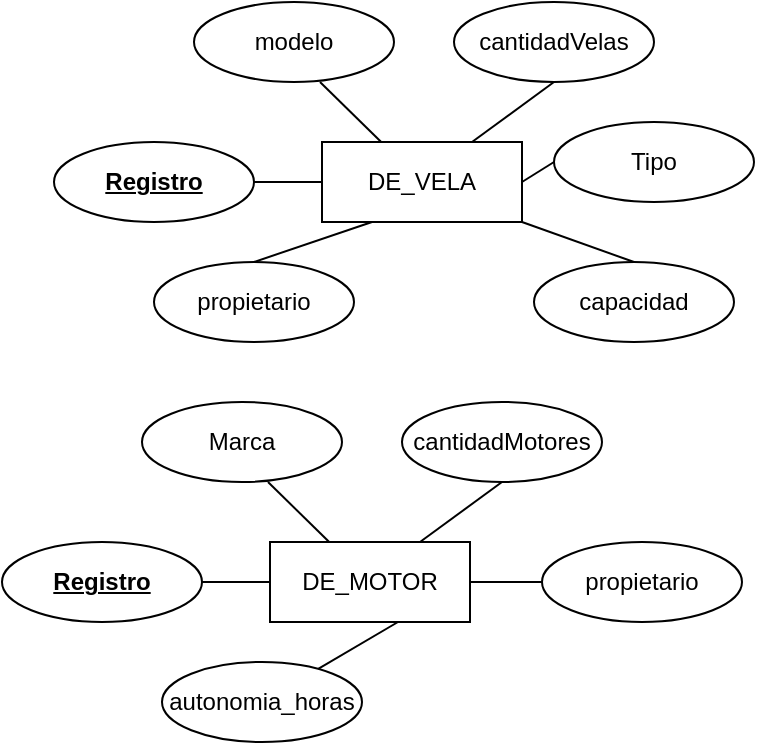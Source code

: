 <mxfile version="15.0.0" type="github">
  <diagram id="twxR4VmU_WuDXmo_dy3A" name="Page-1">
    <mxGraphModel dx="868" dy="450" grid="1" gridSize="10" guides="1" tooltips="1" connect="1" arrows="1" fold="1" page="1" pageScale="1" pageWidth="827" pageHeight="1169" math="0" shadow="0">
      <root>
        <mxCell id="0" />
        <mxCell id="1" parent="0" />
        <mxCell id="ple-v1WZlG0ZhlbVwZn7-19" value="" style="group" vertex="1" connectable="0" parent="1">
          <mxGeometry x="90" y="130" width="350" height="170" as="geometry" />
        </mxCell>
        <mxCell id="ple-v1WZlG0ZhlbVwZn7-1" value="DE_VELA" style="whiteSpace=wrap;html=1;align=center;" vertex="1" parent="ple-v1WZlG0ZhlbVwZn7-19">
          <mxGeometry x="134" y="70" width="100" height="40" as="geometry" />
        </mxCell>
        <mxCell id="ple-v1WZlG0ZhlbVwZn7-2" value="&lt;u&gt;&lt;b&gt;Registro&lt;/b&gt;&lt;/u&gt;" style="ellipse;whiteSpace=wrap;html=1;align=center;" vertex="1" parent="ple-v1WZlG0ZhlbVwZn7-19">
          <mxGeometry y="70" width="100" height="40" as="geometry" />
        </mxCell>
        <mxCell id="ple-v1WZlG0ZhlbVwZn7-3" value="modelo" style="ellipse;whiteSpace=wrap;html=1;align=center;" vertex="1" parent="ple-v1WZlG0ZhlbVwZn7-19">
          <mxGeometry x="70" width="100" height="40" as="geometry" />
        </mxCell>
        <mxCell id="ple-v1WZlG0ZhlbVwZn7-4" value="cantidadVelas" style="ellipse;whiteSpace=wrap;html=1;align=center;" vertex="1" parent="ple-v1WZlG0ZhlbVwZn7-19">
          <mxGeometry x="200" width="100" height="40" as="geometry" />
        </mxCell>
        <mxCell id="ple-v1WZlG0ZhlbVwZn7-5" value="Tipo" style="ellipse;whiteSpace=wrap;html=1;align=center;" vertex="1" parent="ple-v1WZlG0ZhlbVwZn7-19">
          <mxGeometry x="250" y="60" width="100" height="40" as="geometry" />
        </mxCell>
        <mxCell id="ple-v1WZlG0ZhlbVwZn7-6" value="propietario" style="ellipse;whiteSpace=wrap;html=1;align=center;" vertex="1" parent="ple-v1WZlG0ZhlbVwZn7-19">
          <mxGeometry x="50" y="130" width="100" height="40" as="geometry" />
        </mxCell>
        <mxCell id="ple-v1WZlG0ZhlbVwZn7-7" value="capacidad" style="ellipse;whiteSpace=wrap;html=1;align=center;" vertex="1" parent="ple-v1WZlG0ZhlbVwZn7-19">
          <mxGeometry x="240" y="130" width="100" height="40" as="geometry" />
        </mxCell>
        <mxCell id="ple-v1WZlG0ZhlbVwZn7-10" value="" style="endArrow=none;html=1;entryX=0.5;entryY=1;entryDx=0;entryDy=0;exitX=0.75;exitY=0;exitDx=0;exitDy=0;" edge="1" parent="ple-v1WZlG0ZhlbVwZn7-19" source="ple-v1WZlG0ZhlbVwZn7-1" target="ple-v1WZlG0ZhlbVwZn7-4">
          <mxGeometry x="-20" width="50" height="50" as="geometry">
            <mxPoint x="159" y="70" as="sourcePoint" />
            <mxPoint x="209" y="20" as="targetPoint" />
          </mxGeometry>
        </mxCell>
        <mxCell id="ple-v1WZlG0ZhlbVwZn7-11" value="" style="endArrow=none;html=1;exitX=1;exitY=0.5;exitDx=0;exitDy=0;" edge="1" parent="ple-v1WZlG0ZhlbVwZn7-19" source="ple-v1WZlG0ZhlbVwZn7-1">
          <mxGeometry x="-20" width="50" height="50" as="geometry">
            <mxPoint x="240" y="90" as="sourcePoint" />
            <mxPoint x="250" y="80" as="targetPoint" />
          </mxGeometry>
        </mxCell>
        <mxCell id="ple-v1WZlG0ZhlbVwZn7-12" value="" style="endArrow=none;html=1;entryX=0.5;entryY=0;entryDx=0;entryDy=0;exitX=1;exitY=1;exitDx=0;exitDy=0;" edge="1" parent="ple-v1WZlG0ZhlbVwZn7-19" source="ple-v1WZlG0ZhlbVwZn7-1" target="ple-v1WZlG0ZhlbVwZn7-7">
          <mxGeometry x="-20" width="50" height="50" as="geometry">
            <mxPoint x="229" y="90" as="sourcePoint" />
            <mxPoint x="270" y="60" as="targetPoint" />
          </mxGeometry>
        </mxCell>
        <mxCell id="ple-v1WZlG0ZhlbVwZn7-13" value="" style="endArrow=none;html=1;entryX=0.5;entryY=0;entryDx=0;entryDy=0;exitX=0.25;exitY=1;exitDx=0;exitDy=0;" edge="1" parent="ple-v1WZlG0ZhlbVwZn7-19" source="ple-v1WZlG0ZhlbVwZn7-1" target="ple-v1WZlG0ZhlbVwZn7-6">
          <mxGeometry x="-20" width="50" height="50" as="geometry">
            <mxPoint x="239" y="100" as="sourcePoint" />
            <mxPoint x="280" y="70" as="targetPoint" />
          </mxGeometry>
        </mxCell>
        <mxCell id="ple-v1WZlG0ZhlbVwZn7-14" value="" style="endArrow=none;html=1;exitX=1;exitY=0.5;exitDx=0;exitDy=0;entryX=0;entryY=0.5;entryDx=0;entryDy=0;" edge="1" parent="ple-v1WZlG0ZhlbVwZn7-19" source="ple-v1WZlG0ZhlbVwZn7-2" target="ple-v1WZlG0ZhlbVwZn7-1">
          <mxGeometry x="-20" width="50" height="50" as="geometry">
            <mxPoint x="249" y="110" as="sourcePoint" />
            <mxPoint x="130" y="90" as="targetPoint" />
          </mxGeometry>
        </mxCell>
        <mxCell id="ple-v1WZlG0ZhlbVwZn7-15" value="" style="endArrow=none;html=1;entryX=0.63;entryY=1;entryDx=0;entryDy=0;entryPerimeter=0;" edge="1" parent="ple-v1WZlG0ZhlbVwZn7-19" source="ple-v1WZlG0ZhlbVwZn7-1" target="ple-v1WZlG0ZhlbVwZn7-3">
          <mxGeometry x="-20" width="50" height="50" as="geometry">
            <mxPoint x="259" y="120" as="sourcePoint" />
            <mxPoint x="300" y="90" as="targetPoint" />
          </mxGeometry>
        </mxCell>
        <mxCell id="ple-v1WZlG0ZhlbVwZn7-20" value="" style="group" vertex="1" connectable="0" parent="1">
          <mxGeometry x="64" y="330" width="350" height="170" as="geometry" />
        </mxCell>
        <mxCell id="ple-v1WZlG0ZhlbVwZn7-21" value="DE_MOTOR" style="whiteSpace=wrap;html=1;align=center;" vertex="1" parent="ple-v1WZlG0ZhlbVwZn7-20">
          <mxGeometry x="134" y="70" width="100" height="40" as="geometry" />
        </mxCell>
        <mxCell id="ple-v1WZlG0ZhlbVwZn7-22" value="&lt;u&gt;&lt;b&gt;Registro&lt;/b&gt;&lt;/u&gt;" style="ellipse;whiteSpace=wrap;html=1;align=center;" vertex="1" parent="ple-v1WZlG0ZhlbVwZn7-20">
          <mxGeometry y="70" width="100" height="40" as="geometry" />
        </mxCell>
        <mxCell id="ple-v1WZlG0ZhlbVwZn7-23" value="Marca" style="ellipse;whiteSpace=wrap;html=1;align=center;" vertex="1" parent="ple-v1WZlG0ZhlbVwZn7-20">
          <mxGeometry x="70" width="100" height="40" as="geometry" />
        </mxCell>
        <mxCell id="ple-v1WZlG0ZhlbVwZn7-24" value="cantidadMotores" style="ellipse;whiteSpace=wrap;html=1;align=center;" vertex="1" parent="ple-v1WZlG0ZhlbVwZn7-20">
          <mxGeometry x="200" width="100" height="40" as="geometry" />
        </mxCell>
        <mxCell id="ple-v1WZlG0ZhlbVwZn7-25" value="autonomia_horas" style="ellipse;whiteSpace=wrap;html=1;align=center;" vertex="1" parent="ple-v1WZlG0ZhlbVwZn7-20">
          <mxGeometry x="80" y="130" width="100" height="40" as="geometry" />
        </mxCell>
        <mxCell id="ple-v1WZlG0ZhlbVwZn7-27" value="propietario" style="ellipse;whiteSpace=wrap;html=1;align=center;" vertex="1" parent="ple-v1WZlG0ZhlbVwZn7-20">
          <mxGeometry x="270" y="70" width="100" height="40" as="geometry" />
        </mxCell>
        <mxCell id="ple-v1WZlG0ZhlbVwZn7-28" value="" style="endArrow=none;html=1;entryX=0.5;entryY=1;entryDx=0;entryDy=0;exitX=0.75;exitY=0;exitDx=0;exitDy=0;" edge="1" parent="ple-v1WZlG0ZhlbVwZn7-20" source="ple-v1WZlG0ZhlbVwZn7-21" target="ple-v1WZlG0ZhlbVwZn7-24">
          <mxGeometry x="-20" width="50" height="50" as="geometry">
            <mxPoint x="159" y="70" as="sourcePoint" />
            <mxPoint x="209" y="20" as="targetPoint" />
          </mxGeometry>
        </mxCell>
        <mxCell id="ple-v1WZlG0ZhlbVwZn7-29" value="" style="endArrow=none;html=1;exitX=0.64;exitY=1;exitDx=0;exitDy=0;exitPerimeter=0;" edge="1" parent="ple-v1WZlG0ZhlbVwZn7-20" source="ple-v1WZlG0ZhlbVwZn7-21" target="ple-v1WZlG0ZhlbVwZn7-25">
          <mxGeometry x="-20" width="50" height="50" as="geometry">
            <mxPoint x="200" y="120" as="sourcePoint" />
            <mxPoint x="210" y="150" as="targetPoint" />
          </mxGeometry>
        </mxCell>
        <mxCell id="ple-v1WZlG0ZhlbVwZn7-30" value="" style="endArrow=none;html=1;exitX=1;exitY=0.5;exitDx=0;exitDy=0;entryX=0;entryY=0.5;entryDx=0;entryDy=0;" edge="1" parent="ple-v1WZlG0ZhlbVwZn7-20" source="ple-v1WZlG0ZhlbVwZn7-21" target="ple-v1WZlG0ZhlbVwZn7-27">
          <mxGeometry x="-20" width="50" height="50" as="geometry">
            <mxPoint x="229" y="90" as="sourcePoint" />
            <mxPoint x="290" y="90" as="targetPoint" />
          </mxGeometry>
        </mxCell>
        <mxCell id="ple-v1WZlG0ZhlbVwZn7-32" value="" style="endArrow=none;html=1;exitX=1;exitY=0.5;exitDx=0;exitDy=0;entryX=0;entryY=0.5;entryDx=0;entryDy=0;" edge="1" parent="ple-v1WZlG0ZhlbVwZn7-20" source="ple-v1WZlG0ZhlbVwZn7-22" target="ple-v1WZlG0ZhlbVwZn7-21">
          <mxGeometry x="-20" width="50" height="50" as="geometry">
            <mxPoint x="249" y="110" as="sourcePoint" />
            <mxPoint x="130" y="90" as="targetPoint" />
          </mxGeometry>
        </mxCell>
        <mxCell id="ple-v1WZlG0ZhlbVwZn7-33" value="" style="endArrow=none;html=1;entryX=0.63;entryY=1;entryDx=0;entryDy=0;entryPerimeter=0;" edge="1" parent="ple-v1WZlG0ZhlbVwZn7-20" source="ple-v1WZlG0ZhlbVwZn7-21" target="ple-v1WZlG0ZhlbVwZn7-23">
          <mxGeometry x="-20" width="50" height="50" as="geometry">
            <mxPoint x="259" y="120" as="sourcePoint" />
            <mxPoint x="300" y="90" as="targetPoint" />
          </mxGeometry>
        </mxCell>
      </root>
    </mxGraphModel>
  </diagram>
</mxfile>
